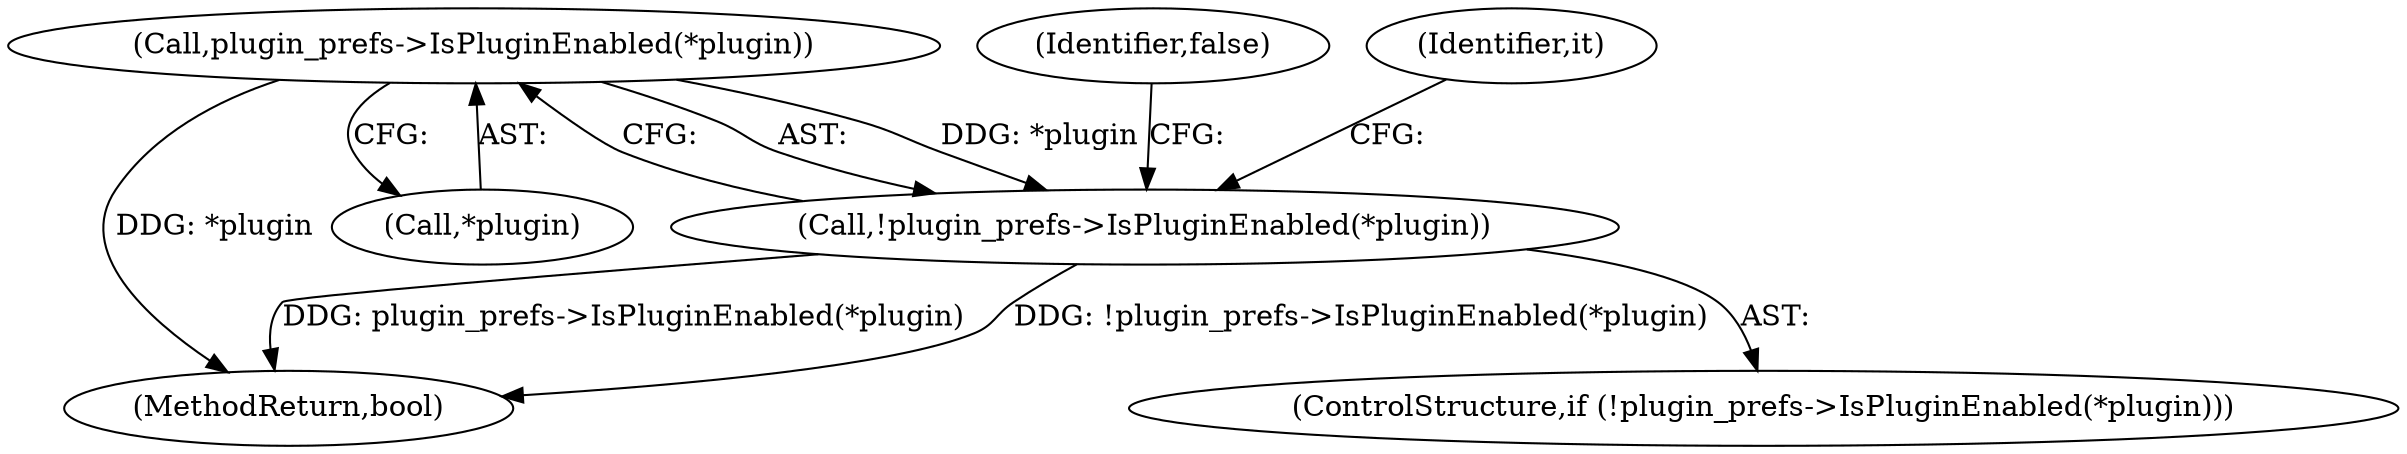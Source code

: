 digraph "0_Chrome_ac8bd041b81e46e4e4fcd5021aaa5499703952e6@pointer" {
"1000198" [label="(Call,plugin_prefs->IsPluginEnabled(*plugin))"];
"1000197" [label="(Call,!plugin_prefs->IsPluginEnabled(*plugin))"];
"1000197" [label="(Call,!plugin_prefs->IsPluginEnabled(*plugin))"];
"1000253" [label="(MethodReturn,bool)"];
"1000202" [label="(Identifier,false)"];
"1000198" [label="(Call,plugin_prefs->IsPluginEnabled(*plugin))"];
"1000199" [label="(Call,*plugin)"];
"1000205" [label="(Identifier,it)"];
"1000196" [label="(ControlStructure,if (!plugin_prefs->IsPluginEnabled(*plugin)))"];
"1000198" -> "1000197"  [label="AST: "];
"1000198" -> "1000199"  [label="CFG: "];
"1000199" -> "1000198"  [label="AST: "];
"1000197" -> "1000198"  [label="CFG: "];
"1000198" -> "1000253"  [label="DDG: *plugin"];
"1000198" -> "1000197"  [label="DDG: *plugin"];
"1000197" -> "1000196"  [label="AST: "];
"1000202" -> "1000197"  [label="CFG: "];
"1000205" -> "1000197"  [label="CFG: "];
"1000197" -> "1000253"  [label="DDG: !plugin_prefs->IsPluginEnabled(*plugin)"];
"1000197" -> "1000253"  [label="DDG: plugin_prefs->IsPluginEnabled(*plugin)"];
}
